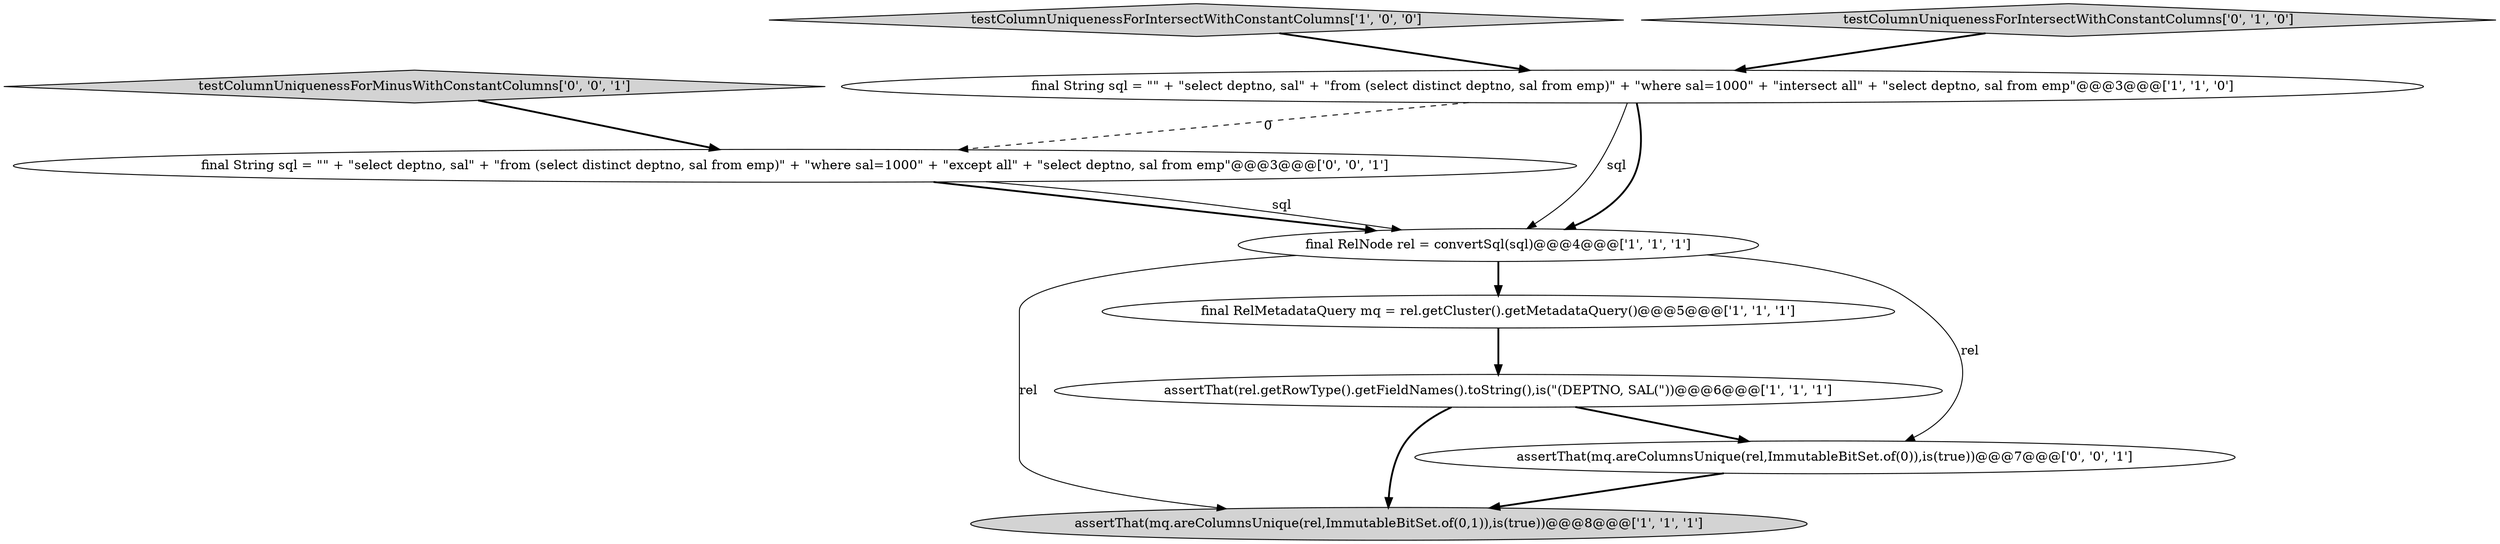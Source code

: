 digraph {
5 [style = filled, label = "assertThat(rel.getRowType().getFieldNames().toString(),is(\"(DEPTNO, SAL(\"))@@@6@@@['1', '1', '1']", fillcolor = white, shape = ellipse image = "AAA0AAABBB1BBB"];
0 [style = filled, label = "assertThat(mq.areColumnsUnique(rel,ImmutableBitSet.of(0,1)),is(true))@@@8@@@['1', '1', '1']", fillcolor = lightgray, shape = ellipse image = "AAA0AAABBB1BBB"];
3 [style = filled, label = "final RelNode rel = convertSql(sql)@@@4@@@['1', '1', '1']", fillcolor = white, shape = ellipse image = "AAA0AAABBB1BBB"];
1 [style = filled, label = "testColumnUniquenessForIntersectWithConstantColumns['1', '0', '0']", fillcolor = lightgray, shape = diamond image = "AAA0AAABBB1BBB"];
6 [style = filled, label = "testColumnUniquenessForIntersectWithConstantColumns['0', '1', '0']", fillcolor = lightgray, shape = diamond image = "AAA0AAABBB2BBB"];
4 [style = filled, label = "final RelMetadataQuery mq = rel.getCluster().getMetadataQuery()@@@5@@@['1', '1', '1']", fillcolor = white, shape = ellipse image = "AAA0AAABBB1BBB"];
8 [style = filled, label = "testColumnUniquenessForMinusWithConstantColumns['0', '0', '1']", fillcolor = lightgray, shape = diamond image = "AAA0AAABBB3BBB"];
9 [style = filled, label = "final String sql = \"\" + \"select deptno, sal\" + \"from (select distinct deptno, sal from emp)\" + \"where sal=1000\" + \"except all\" + \"select deptno, sal from emp\"@@@3@@@['0', '0', '1']", fillcolor = white, shape = ellipse image = "AAA0AAABBB3BBB"];
2 [style = filled, label = "final String sql = \"\" + \"select deptno, sal\" + \"from (select distinct deptno, sal from emp)\" + \"where sal=1000\" + \"intersect all\" + \"select deptno, sal from emp\"@@@3@@@['1', '1', '0']", fillcolor = white, shape = ellipse image = "AAA0AAABBB1BBB"];
7 [style = filled, label = "assertThat(mq.areColumnsUnique(rel,ImmutableBitSet.of(0)),is(true))@@@7@@@['0', '0', '1']", fillcolor = white, shape = ellipse image = "AAA0AAABBB3BBB"];
9->3 [style = bold, label=""];
5->7 [style = bold, label=""];
9->3 [style = solid, label="sql"];
1->2 [style = bold, label=""];
7->0 [style = bold, label=""];
2->3 [style = solid, label="sql"];
3->7 [style = solid, label="rel"];
5->0 [style = bold, label=""];
2->9 [style = dashed, label="0"];
3->4 [style = bold, label=""];
3->0 [style = solid, label="rel"];
4->5 [style = bold, label=""];
2->3 [style = bold, label=""];
8->9 [style = bold, label=""];
6->2 [style = bold, label=""];
}
